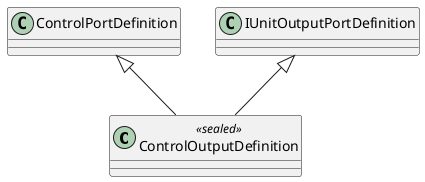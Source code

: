 @startuml
class ControlOutputDefinition <<sealed>> {
}
ControlPortDefinition <|-- ControlOutputDefinition
IUnitOutputPortDefinition <|-- ControlOutputDefinition
@enduml
